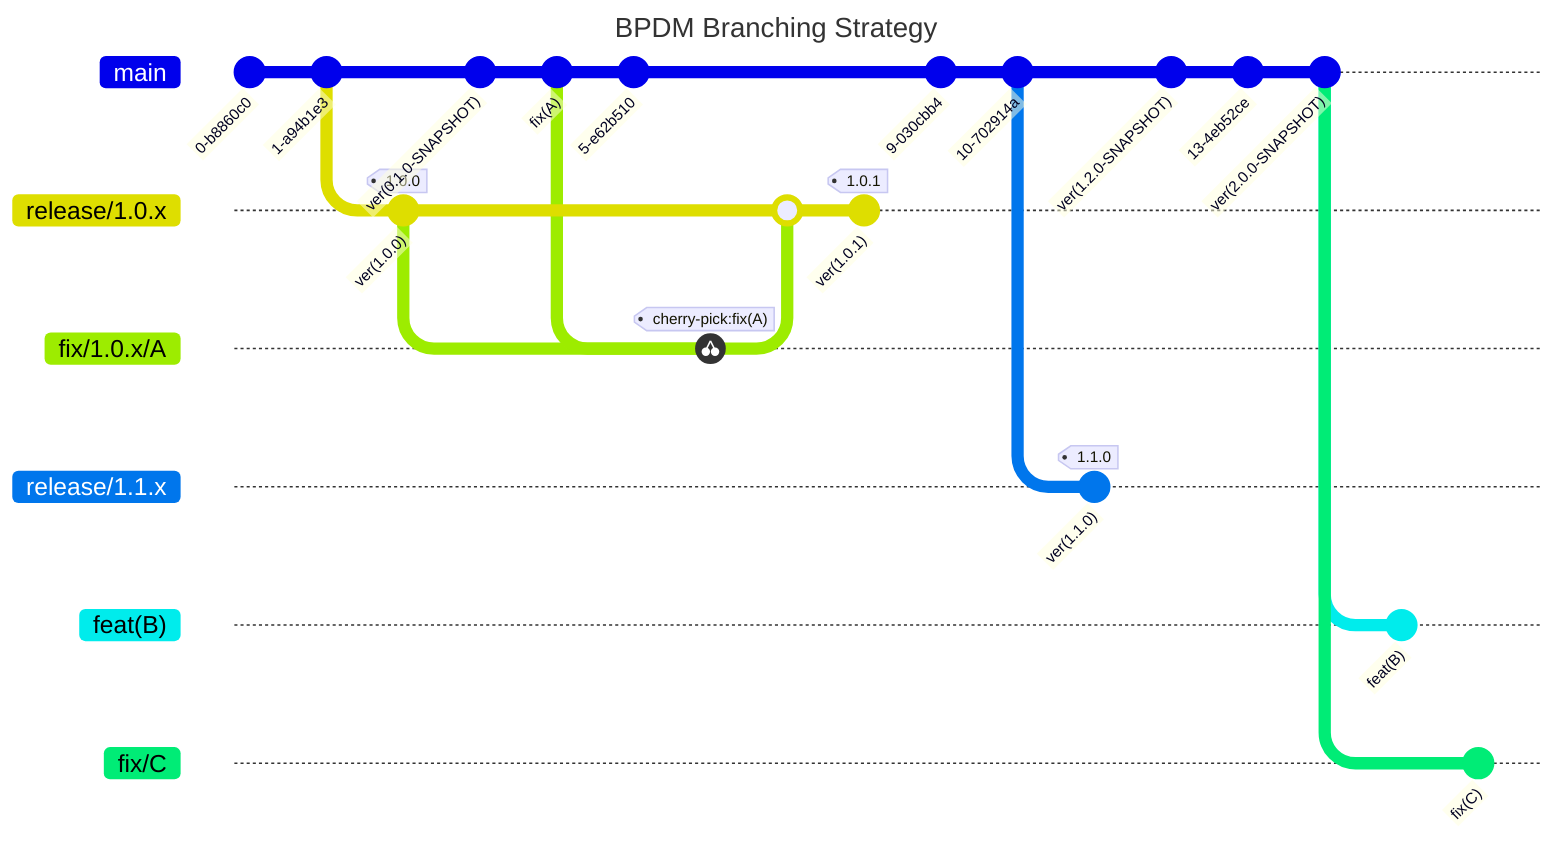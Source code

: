 ---
title: BPDM Branching Strategy
---
gitGraph
    commit
    commit
    branch "release/1.0.x"
    checkout "release/1.0.x"
    commit id: "ver(1.0.0)" tag: "1.0.0"

    checkout main
    commit id: "ver(0.1.0-SNAPSHOT)"
    commit id: "fix(A)"
    commit
    checkout "release/1.0.x"
    branch "fix/1.0.x/A"
    cherry-pick id: "fix(A)"
    checkout "release/1.0.x"
    merge "fix/1.0.x/A"

    checkout "release/1.0.x"
    commit id: "ver(1.0.1)" tag: "1.0.1"
    checkout main
    commit
    commit
    branch "release/1.1.x"
    checkout "release/1.1.x"
    commit id: "ver(1.1.0)" tag: "1.1.0"
    checkout main
    commit id: "ver(1.2.0-SNAPSHOT)"
    commit
    commit id: "ver(2.0.0-SNAPSHOT)"
    branch "feat(B)"
    commit id: "feat(B)"
    checkout main
    branch "fix/C"
    commit id: "fix(C)"